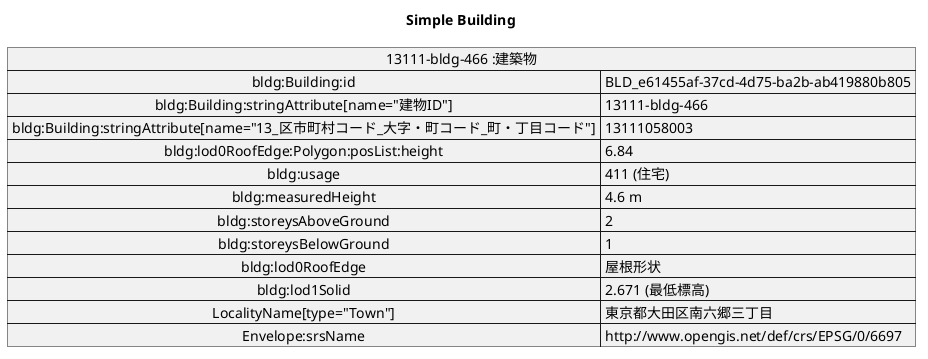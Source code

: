 @startuml
title Simple Building
map "13111-bldg-466 :建築物" as A {
 bldg:Building:id => BLD_e61455af-37cd-4d75-ba2b-ab419880b805
 bldg:Building:stringAttribute[name="建物ID"] => 13111-bldg-466
 bldg:Building:stringAttribute[name="13_区市町村コード_大字・町コード_町・丁目コード"] => 13111058003
 bldg:lod0RoofEdge:Polygon:posList:height => 6.84
 bldg:usage => 411 (住宅)
 bldg:measuredHeight => 4.6 m
 bldg:storeysAboveGround => 2
 bldg:storeysBelowGround => 1
 bldg:lod0RoofEdge => 屋根形状
 bldg:lod1Solid => 2.671 (最低標高)
 LocalityName[type="Town"] => 東京都大田区南六郷三丁目
 Envelope:srsName => http://www.opengis.net/def/crs/EPSG/0/6697
}
@enduml

